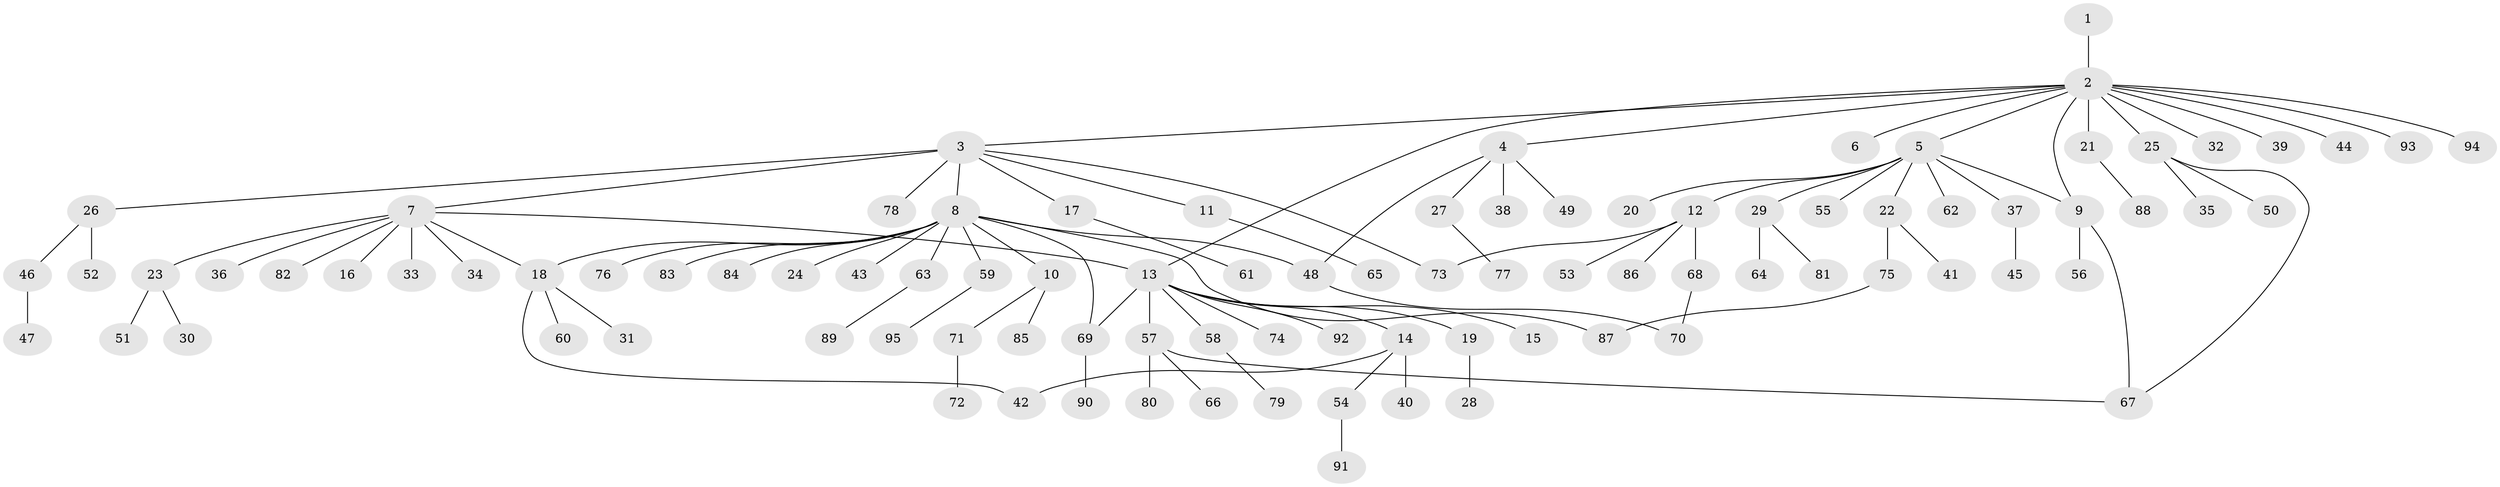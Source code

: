 // coarse degree distribution, {1: 0.5172413793103449, 6: 0.10344827586206896, 3: 0.06896551724137931, 5: 0.034482758620689655, 2: 0.1724137931034483, 4: 0.034482758620689655, 9: 0.06896551724137931}
// Generated by graph-tools (version 1.1) at 2025/36/03/04/25 23:36:39]
// undirected, 95 vertices, 105 edges
graph export_dot {
  node [color=gray90,style=filled];
  1;
  2;
  3;
  4;
  5;
  6;
  7;
  8;
  9;
  10;
  11;
  12;
  13;
  14;
  15;
  16;
  17;
  18;
  19;
  20;
  21;
  22;
  23;
  24;
  25;
  26;
  27;
  28;
  29;
  30;
  31;
  32;
  33;
  34;
  35;
  36;
  37;
  38;
  39;
  40;
  41;
  42;
  43;
  44;
  45;
  46;
  47;
  48;
  49;
  50;
  51;
  52;
  53;
  54;
  55;
  56;
  57;
  58;
  59;
  60;
  61;
  62;
  63;
  64;
  65;
  66;
  67;
  68;
  69;
  70;
  71;
  72;
  73;
  74;
  75;
  76;
  77;
  78;
  79;
  80;
  81;
  82;
  83;
  84;
  85;
  86;
  87;
  88;
  89;
  90;
  91;
  92;
  93;
  94;
  95;
  1 -- 2;
  2 -- 3;
  2 -- 4;
  2 -- 5;
  2 -- 6;
  2 -- 9;
  2 -- 13;
  2 -- 21;
  2 -- 25;
  2 -- 32;
  2 -- 39;
  2 -- 44;
  2 -- 93;
  2 -- 94;
  3 -- 7;
  3 -- 8;
  3 -- 11;
  3 -- 17;
  3 -- 26;
  3 -- 73;
  3 -- 78;
  4 -- 27;
  4 -- 38;
  4 -- 48;
  4 -- 49;
  5 -- 9;
  5 -- 12;
  5 -- 20;
  5 -- 22;
  5 -- 29;
  5 -- 37;
  5 -- 55;
  5 -- 62;
  7 -- 13;
  7 -- 16;
  7 -- 18;
  7 -- 23;
  7 -- 33;
  7 -- 34;
  7 -- 36;
  7 -- 82;
  8 -- 10;
  8 -- 18;
  8 -- 24;
  8 -- 43;
  8 -- 48;
  8 -- 59;
  8 -- 63;
  8 -- 69;
  8 -- 76;
  8 -- 83;
  8 -- 84;
  8 -- 87;
  9 -- 56;
  9 -- 67;
  10 -- 71;
  10 -- 85;
  11 -- 65;
  12 -- 53;
  12 -- 68;
  12 -- 73;
  12 -- 86;
  13 -- 14;
  13 -- 15;
  13 -- 19;
  13 -- 57;
  13 -- 58;
  13 -- 69;
  13 -- 74;
  13 -- 92;
  14 -- 40;
  14 -- 42;
  14 -- 54;
  17 -- 61;
  18 -- 31;
  18 -- 42;
  18 -- 60;
  19 -- 28;
  21 -- 88;
  22 -- 41;
  22 -- 75;
  23 -- 30;
  23 -- 51;
  25 -- 35;
  25 -- 50;
  25 -- 67;
  26 -- 46;
  26 -- 52;
  27 -- 77;
  29 -- 64;
  29 -- 81;
  37 -- 45;
  46 -- 47;
  48 -- 70;
  54 -- 91;
  57 -- 66;
  57 -- 67;
  57 -- 80;
  58 -- 79;
  59 -- 95;
  63 -- 89;
  68 -- 70;
  69 -- 90;
  71 -- 72;
  75 -- 87;
}
